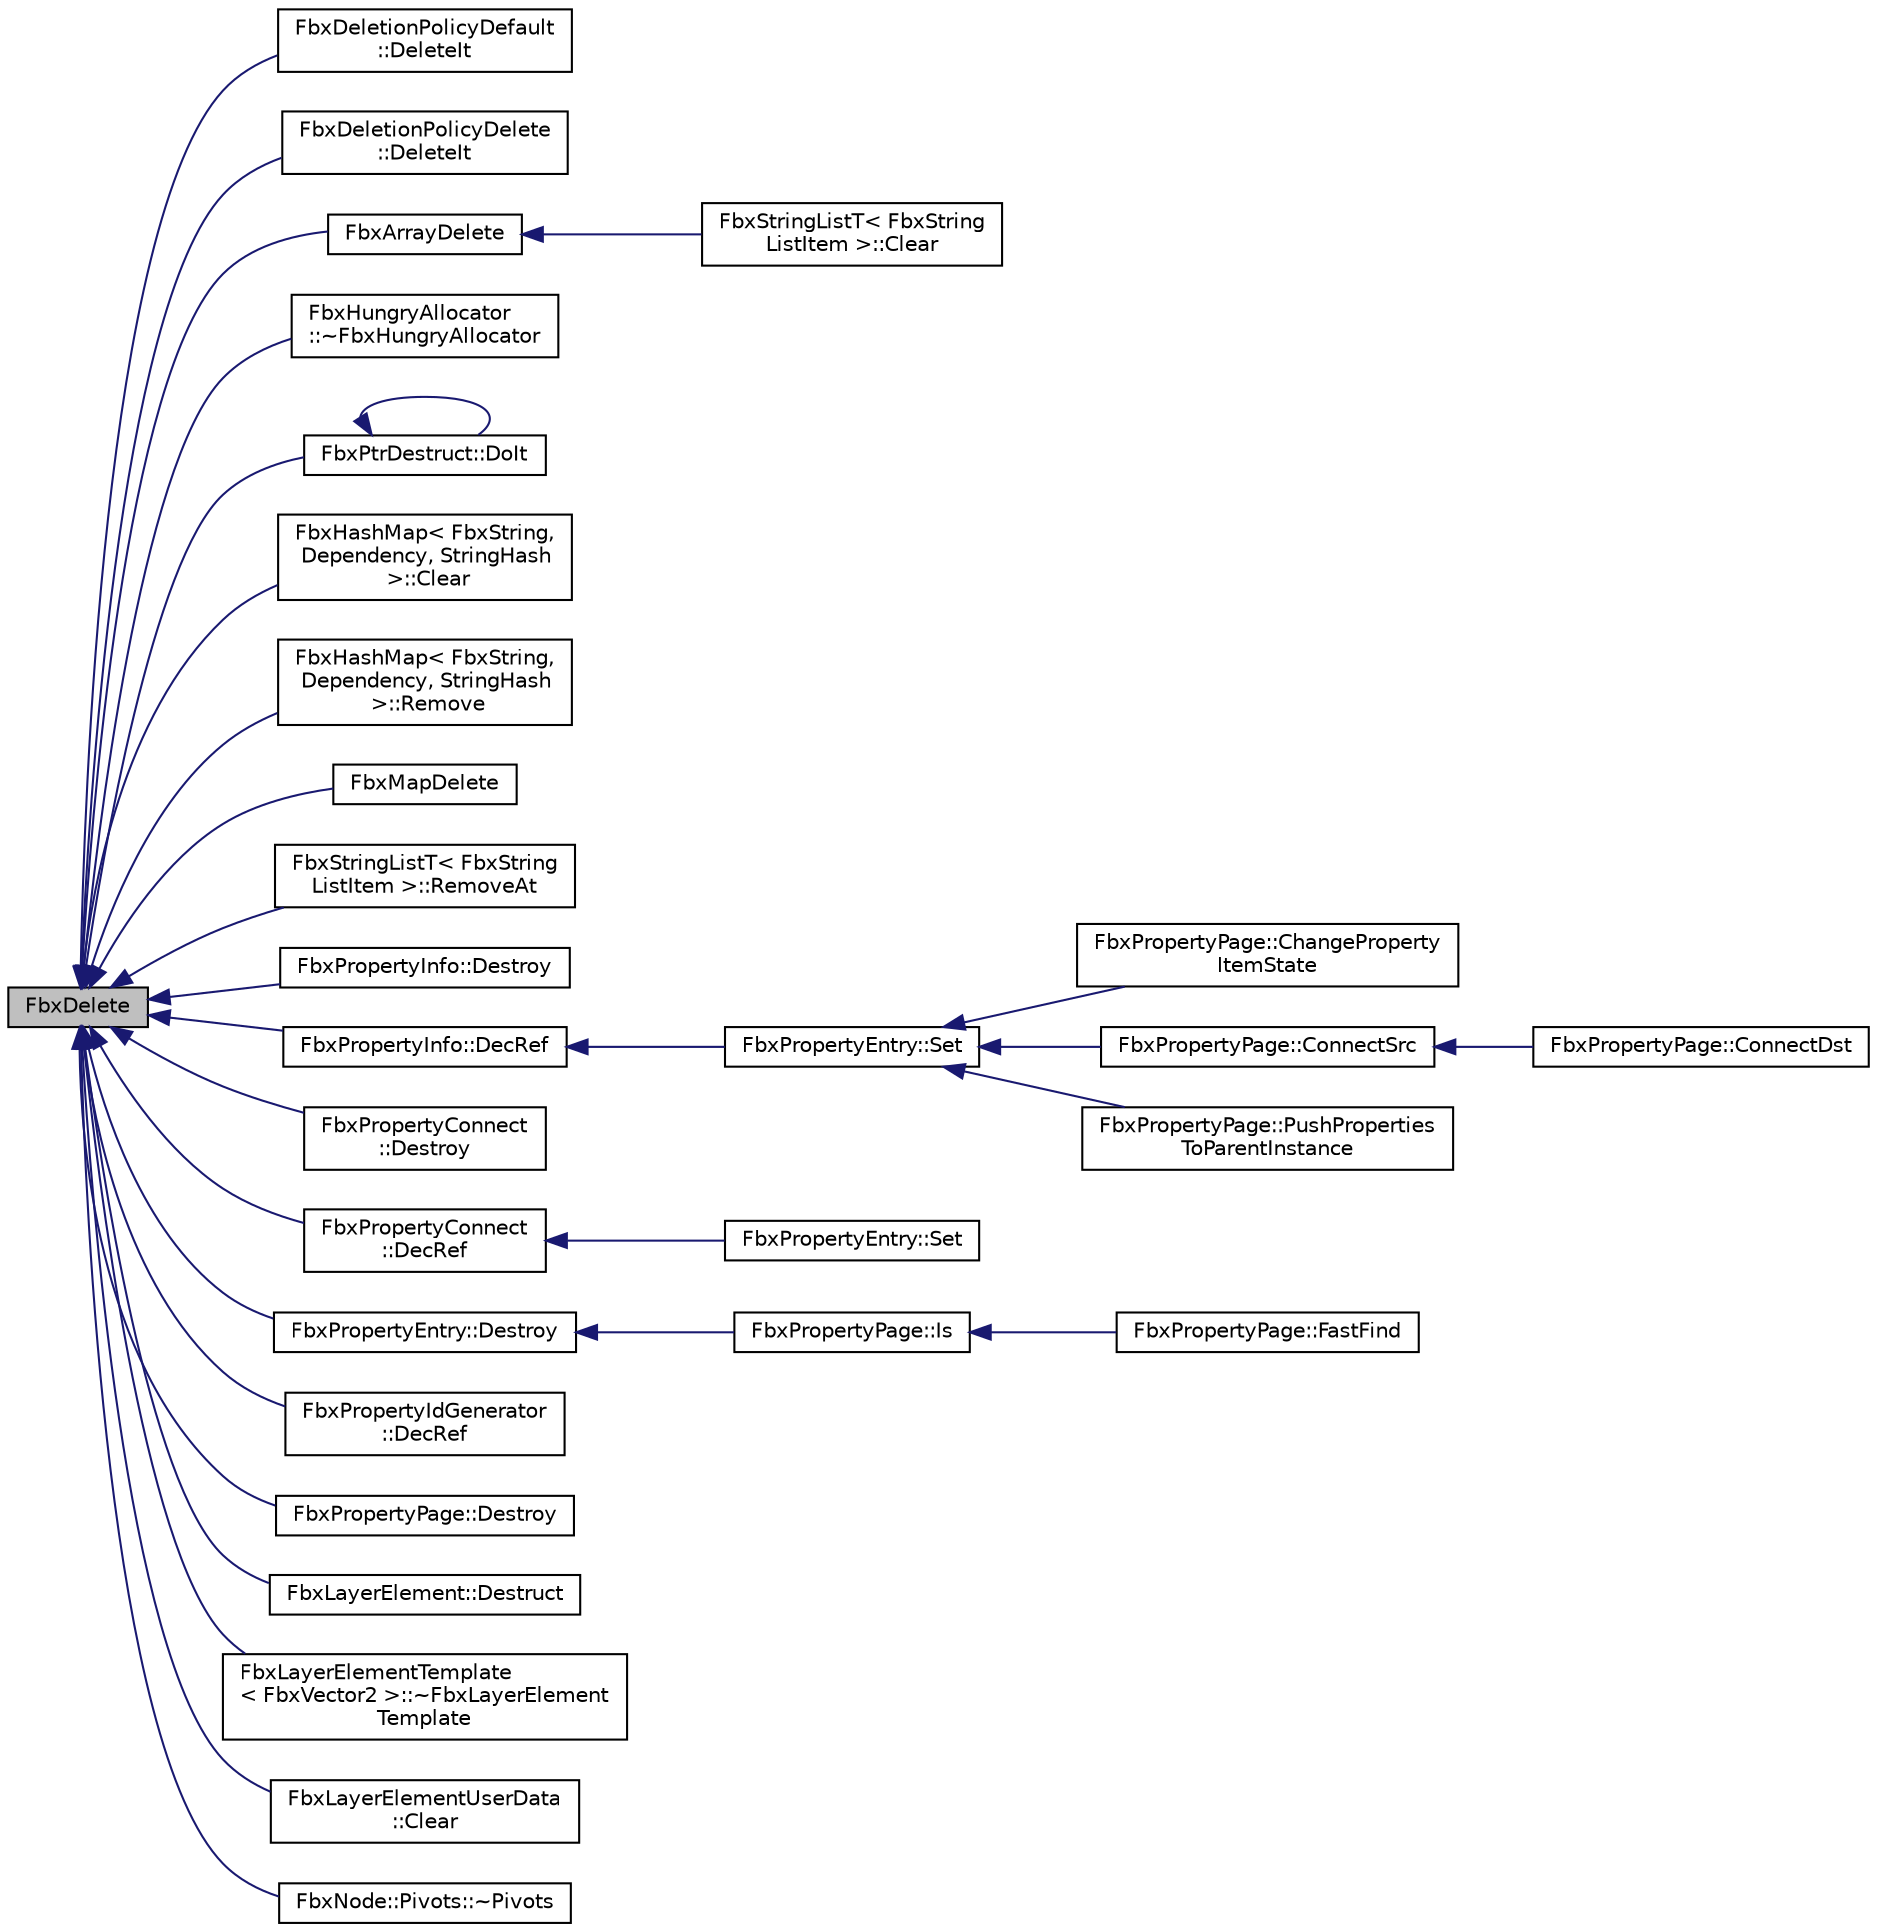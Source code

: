 digraph "FbxDelete"
{
  edge [fontname="Helvetica",fontsize="10",labelfontname="Helvetica",labelfontsize="10"];
  node [fontname="Helvetica",fontsize="10",shape=record];
  rankdir="LR";
  Node6 [label="FbxDelete",height=0.2,width=0.4,color="black", fillcolor="grey75", style="filled", fontcolor="black"];
  Node6 -> Node7 [dir="back",color="midnightblue",fontsize="10",style="solid",fontname="Helvetica"];
  Node7 [label="FbxDeletionPolicyDefault\l::DeleteIt",height=0.2,width=0.4,color="black", fillcolor="white", style="filled",URL="$class_fbx_deletion_policy_default.html#a6f1fb89b306b4b1bf88d5be8aaf1d83e",tooltip="Destruction policy implementation. "];
  Node6 -> Node8 [dir="back",color="midnightblue",fontsize="10",style="solid",fontname="Helvetica"];
  Node8 [label="FbxDeletionPolicyDelete\l::DeleteIt",height=0.2,width=0.4,color="black", fillcolor="white", style="filled",URL="$class_fbx_deletion_policy_delete.html#ae09420cded9deb38e063f37a1f7d7d11",tooltip="Destruction policy implementation. "];
  Node6 -> Node9 [dir="back",color="midnightblue",fontsize="10",style="solid",fontname="Helvetica"];
  Node9 [label="FbxArrayDelete",height=0.2,width=0.4,color="black", fillcolor="white", style="filled",URL="$fbxarray_8h.html#a087cb13ed63535de7247e732dc7228b6",tooltip="Call FbxDelete on each element of the array, and then clear it. "];
  Node9 -> Node10 [dir="back",color="midnightblue",fontsize="10",style="solid",fontname="Helvetica"];
  Node10 [label="FbxStringListT\< FbxString\lListItem \>::Clear",height=0.2,width=0.4,color="black", fillcolor="white", style="filled",URL="$class_fbx_string_list_t.html#ac5bcede97ed831d4fe76f3087a63398e",tooltip="Delete the array. "];
  Node6 -> Node11 [dir="back",color="midnightblue",fontsize="10",style="solid",fontname="Helvetica"];
  Node11 [label="FbxHungryAllocator\l::~FbxHungryAllocator",height=0.2,width=0.4,color="black", fillcolor="white", style="filled",URL="$class_fbx_hungry_allocator.html#a05e40ed81ef8cde223014ed5471d8586"];
  Node6 -> Node12 [dir="back",color="midnightblue",fontsize="10",style="solid",fontname="Helvetica"];
  Node12 [label="FbxPtrDestruct::DoIt",height=0.2,width=0.4,color="black", fillcolor="white", style="filled",URL="$class_fbx_ptr_destruct.html#a32636050fc3eceb289da67817450db7e"];
  Node12 -> Node12 [dir="back",color="midnightblue",fontsize="10",style="solid",fontname="Helvetica"];
  Node6 -> Node13 [dir="back",color="midnightblue",fontsize="10",style="solid",fontname="Helvetica"];
  Node13 [label="FbxHashMap\< FbxString,\l Dependency, StringHash\l \>::Clear",height=0.2,width=0.4,color="black", fillcolor="white", style="filled",URL="$class_fbx_hash_map.html#a93c7f218e1b8b337296b1758fbe962b9"];
  Node6 -> Node14 [dir="back",color="midnightblue",fontsize="10",style="solid",fontname="Helvetica"];
  Node14 [label="FbxHashMap\< FbxString,\l Dependency, StringHash\l \>::Remove",height=0.2,width=0.4,color="black", fillcolor="white", style="filled",URL="$class_fbx_hash_map.html#abe6d776a5b88b75b82d92e9c9dd5b513"];
  Node6 -> Node15 [dir="back",color="midnightblue",fontsize="10",style="solid",fontname="Helvetica"];
  Node15 [label="FbxMapDelete",height=0.2,width=0.4,color="black", fillcolor="white", style="filled",URL="$fbxmap_8h.html#a045f0a751b24404949c8c8596c77426a",tooltip="Call FbxDelete on each element of the map, and then clear it. "];
  Node6 -> Node16 [dir="back",color="midnightblue",fontsize="10",style="solid",fontname="Helvetica"];
  Node16 [label="FbxStringListT\< FbxString\lListItem \>::RemoveAt",height=0.2,width=0.4,color="black", fillcolor="white", style="filled",URL="$class_fbx_string_list_t.html#afef2030e06b13d23e998cbc6ea6ff9a3"];
  Node6 -> Node17 [dir="back",color="midnightblue",fontsize="10",style="solid",fontname="Helvetica"];
  Node17 [label="FbxPropertyInfo::Destroy",height=0.2,width=0.4,color="black", fillcolor="white", style="filled",URL="$class_fbx_property_info.html#a8d507d411ed1695e545fbae824cf3843"];
  Node6 -> Node18 [dir="back",color="midnightblue",fontsize="10",style="solid",fontname="Helvetica"];
  Node18 [label="FbxPropertyInfo::DecRef",height=0.2,width=0.4,color="black", fillcolor="white", style="filled",URL="$class_fbx_property_info.html#abea3d3ce25a205502657711eb7e2c6f2"];
  Node18 -> Node19 [dir="back",color="midnightblue",fontsize="10",style="solid",fontname="Helvetica"];
  Node19 [label="FbxPropertyEntry::Set",height=0.2,width=0.4,color="black", fillcolor="white", style="filled",URL="$class_fbx_property_entry.html#ad1aae55932cd5bb6dac87c580ddf9e64"];
  Node19 -> Node20 [dir="back",color="midnightblue",fontsize="10",style="solid",fontname="Helvetica"];
  Node20 [label="FbxPropertyPage::ChangeProperty\lItemState",height=0.2,width=0.4,color="black", fillcolor="white", style="filled",URL="$class_fbx_property_page.html#af61ed9031e020731756e072e5632ce29"];
  Node19 -> Node21 [dir="back",color="midnightblue",fontsize="10",style="solid",fontname="Helvetica"];
  Node21 [label="FbxPropertyPage::ConnectSrc",height=0.2,width=0.4,color="black", fillcolor="white", style="filled",URL="$class_fbx_property_page.html#a8a265cf78b10f6255f3c4796b1b10875"];
  Node21 -> Node22 [dir="back",color="midnightblue",fontsize="10",style="solid",fontname="Helvetica"];
  Node22 [label="FbxPropertyPage::ConnectDst",height=0.2,width=0.4,color="black", fillcolor="white", style="filled",URL="$class_fbx_property_page.html#a5ca4dcb646f9d547db779965dca6bd65"];
  Node19 -> Node23 [dir="back",color="midnightblue",fontsize="10",style="solid",fontname="Helvetica"];
  Node23 [label="FbxPropertyPage::PushProperties\lToParentInstance",height=0.2,width=0.4,color="black", fillcolor="white", style="filled",URL="$class_fbx_property_page.html#a37f8a46ebab50d047b190e9195af33a4"];
  Node6 -> Node24 [dir="back",color="midnightblue",fontsize="10",style="solid",fontname="Helvetica"];
  Node24 [label="FbxPropertyConnect\l::Destroy",height=0.2,width=0.4,color="black", fillcolor="white", style="filled",URL="$class_fbx_property_connect.html#aed862bff6fa1cfb39b7f76cd52d4b8a1"];
  Node6 -> Node25 [dir="back",color="midnightblue",fontsize="10",style="solid",fontname="Helvetica"];
  Node25 [label="FbxPropertyConnect\l::DecRef",height=0.2,width=0.4,color="black", fillcolor="white", style="filled",URL="$class_fbx_property_connect.html#a2396c6fe707bc6f2f44cc70fdbe44761"];
  Node25 -> Node26 [dir="back",color="midnightblue",fontsize="10",style="solid",fontname="Helvetica"];
  Node26 [label="FbxPropertyEntry::Set",height=0.2,width=0.4,color="black", fillcolor="white", style="filled",URL="$class_fbx_property_entry.html#a454ced1ebe45eb69c62b9618a6c6f5e3"];
  Node6 -> Node27 [dir="back",color="midnightblue",fontsize="10",style="solid",fontname="Helvetica"];
  Node27 [label="FbxPropertyEntry::Destroy",height=0.2,width=0.4,color="black", fillcolor="white", style="filled",URL="$class_fbx_property_entry.html#af8621889726e9c80d78bfabc039720dc"];
  Node27 -> Node28 [dir="back",color="midnightblue",fontsize="10",style="solid",fontname="Helvetica"];
  Node28 [label="FbxPropertyPage::Is",height=0.2,width=0.4,color="black", fillcolor="white", style="filled",URL="$class_fbx_property_page.html#a8bc4d86023cb4e9d067e2d99c9911e7f"];
  Node28 -> Node29 [dir="back",color="midnightblue",fontsize="10",style="solid",fontname="Helvetica"];
  Node29 [label="FbxPropertyPage::FastFind",height=0.2,width=0.4,color="black", fillcolor="white", style="filled",URL="$class_fbx_property_page.html#a613c04018ba60d91fa1a987070035491"];
  Node6 -> Node30 [dir="back",color="midnightblue",fontsize="10",style="solid",fontname="Helvetica"];
  Node30 [label="FbxPropertyIdGenerator\l::DecRef",height=0.2,width=0.4,color="black", fillcolor="white", style="filled",URL="$class_fbx_property_id_generator.html#a64a7faa5d20848c3d8817a6c01ed0298"];
  Node6 -> Node31 [dir="back",color="midnightblue",fontsize="10",style="solid",fontname="Helvetica"];
  Node31 [label="FbxPropertyPage::Destroy",height=0.2,width=0.4,color="black", fillcolor="white", style="filled",URL="$class_fbx_property_page.html#a4c1d17d6237f93017d6171c575d59c7c"];
  Node6 -> Node32 [dir="back",color="midnightblue",fontsize="10",style="solid",fontname="Helvetica"];
  Node32 [label="FbxLayerElement::Destruct",height=0.2,width=0.4,color="black", fillcolor="white", style="filled",URL="$class_fbx_layer_element.html#a18763978aa1301d695390a1a2e4a1eec"];
  Node6 -> Node33 [dir="back",color="midnightblue",fontsize="10",style="solid",fontname="Helvetica"];
  Node33 [label="FbxLayerElementTemplate\l\< FbxVector2 \>::~FbxLayerElement\lTemplate",height=0.2,width=0.4,color="black", fillcolor="white", style="filled",URL="$class_fbx_layer_element_template.html#a3d88304159752296aece120bb005e546"];
  Node6 -> Node34 [dir="back",color="midnightblue",fontsize="10",style="solid",fontname="Helvetica"];
  Node34 [label="FbxLayerElementUserData\l::Clear",height=0.2,width=0.4,color="black", fillcolor="white", style="filled",URL="$class_fbx_layer_element_user_data.html#aa945631c932f3c811013c903e5ecf55e"];
  Node6 -> Node35 [dir="back",color="midnightblue",fontsize="10",style="solid",fontname="Helvetica"];
  Node35 [label="FbxNode::Pivots::~Pivots",height=0.2,width=0.4,color="black", fillcolor="white", style="filled",URL="$class_fbx_node_1_1_pivots.html#af7ab98cdaa9503fdb570ff1cd0ec67a4"];
}
